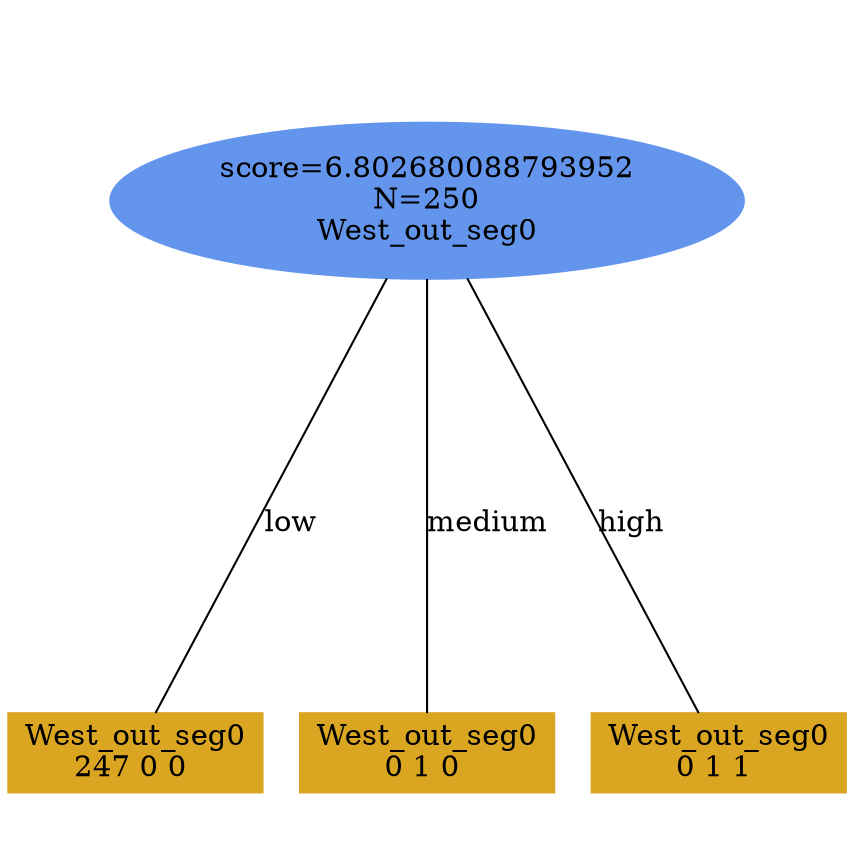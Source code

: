 digraph "DD" {
size = "7.5,10"
ratio=1.0;
center = true;
edge [dir = none];
{ rank = same; node [shape=ellipse, style=filled, color=cornflowerblue];"4774" [label="score=6.802680088793952\nN=250\nWest_out_seg0"];}
{ rank = same; node [shape=box, style=filled, color=goldenrod];"4775" [label="West_out_seg0\n247 0 0 "];}
{ rank = same; node [shape=box, style=filled, color=goldenrod];"4776" [label="West_out_seg0\n0 1 0 "];}
{ rank = same; node [shape=box, style=filled, color=goldenrod];"4777" [label="West_out_seg0\n0 1 1 "];}
"4774" -> "4775" [label = "low"];
"4774" -> "4776" [label = "medium"];
"4774" -> "4777" [label = "high"];

}